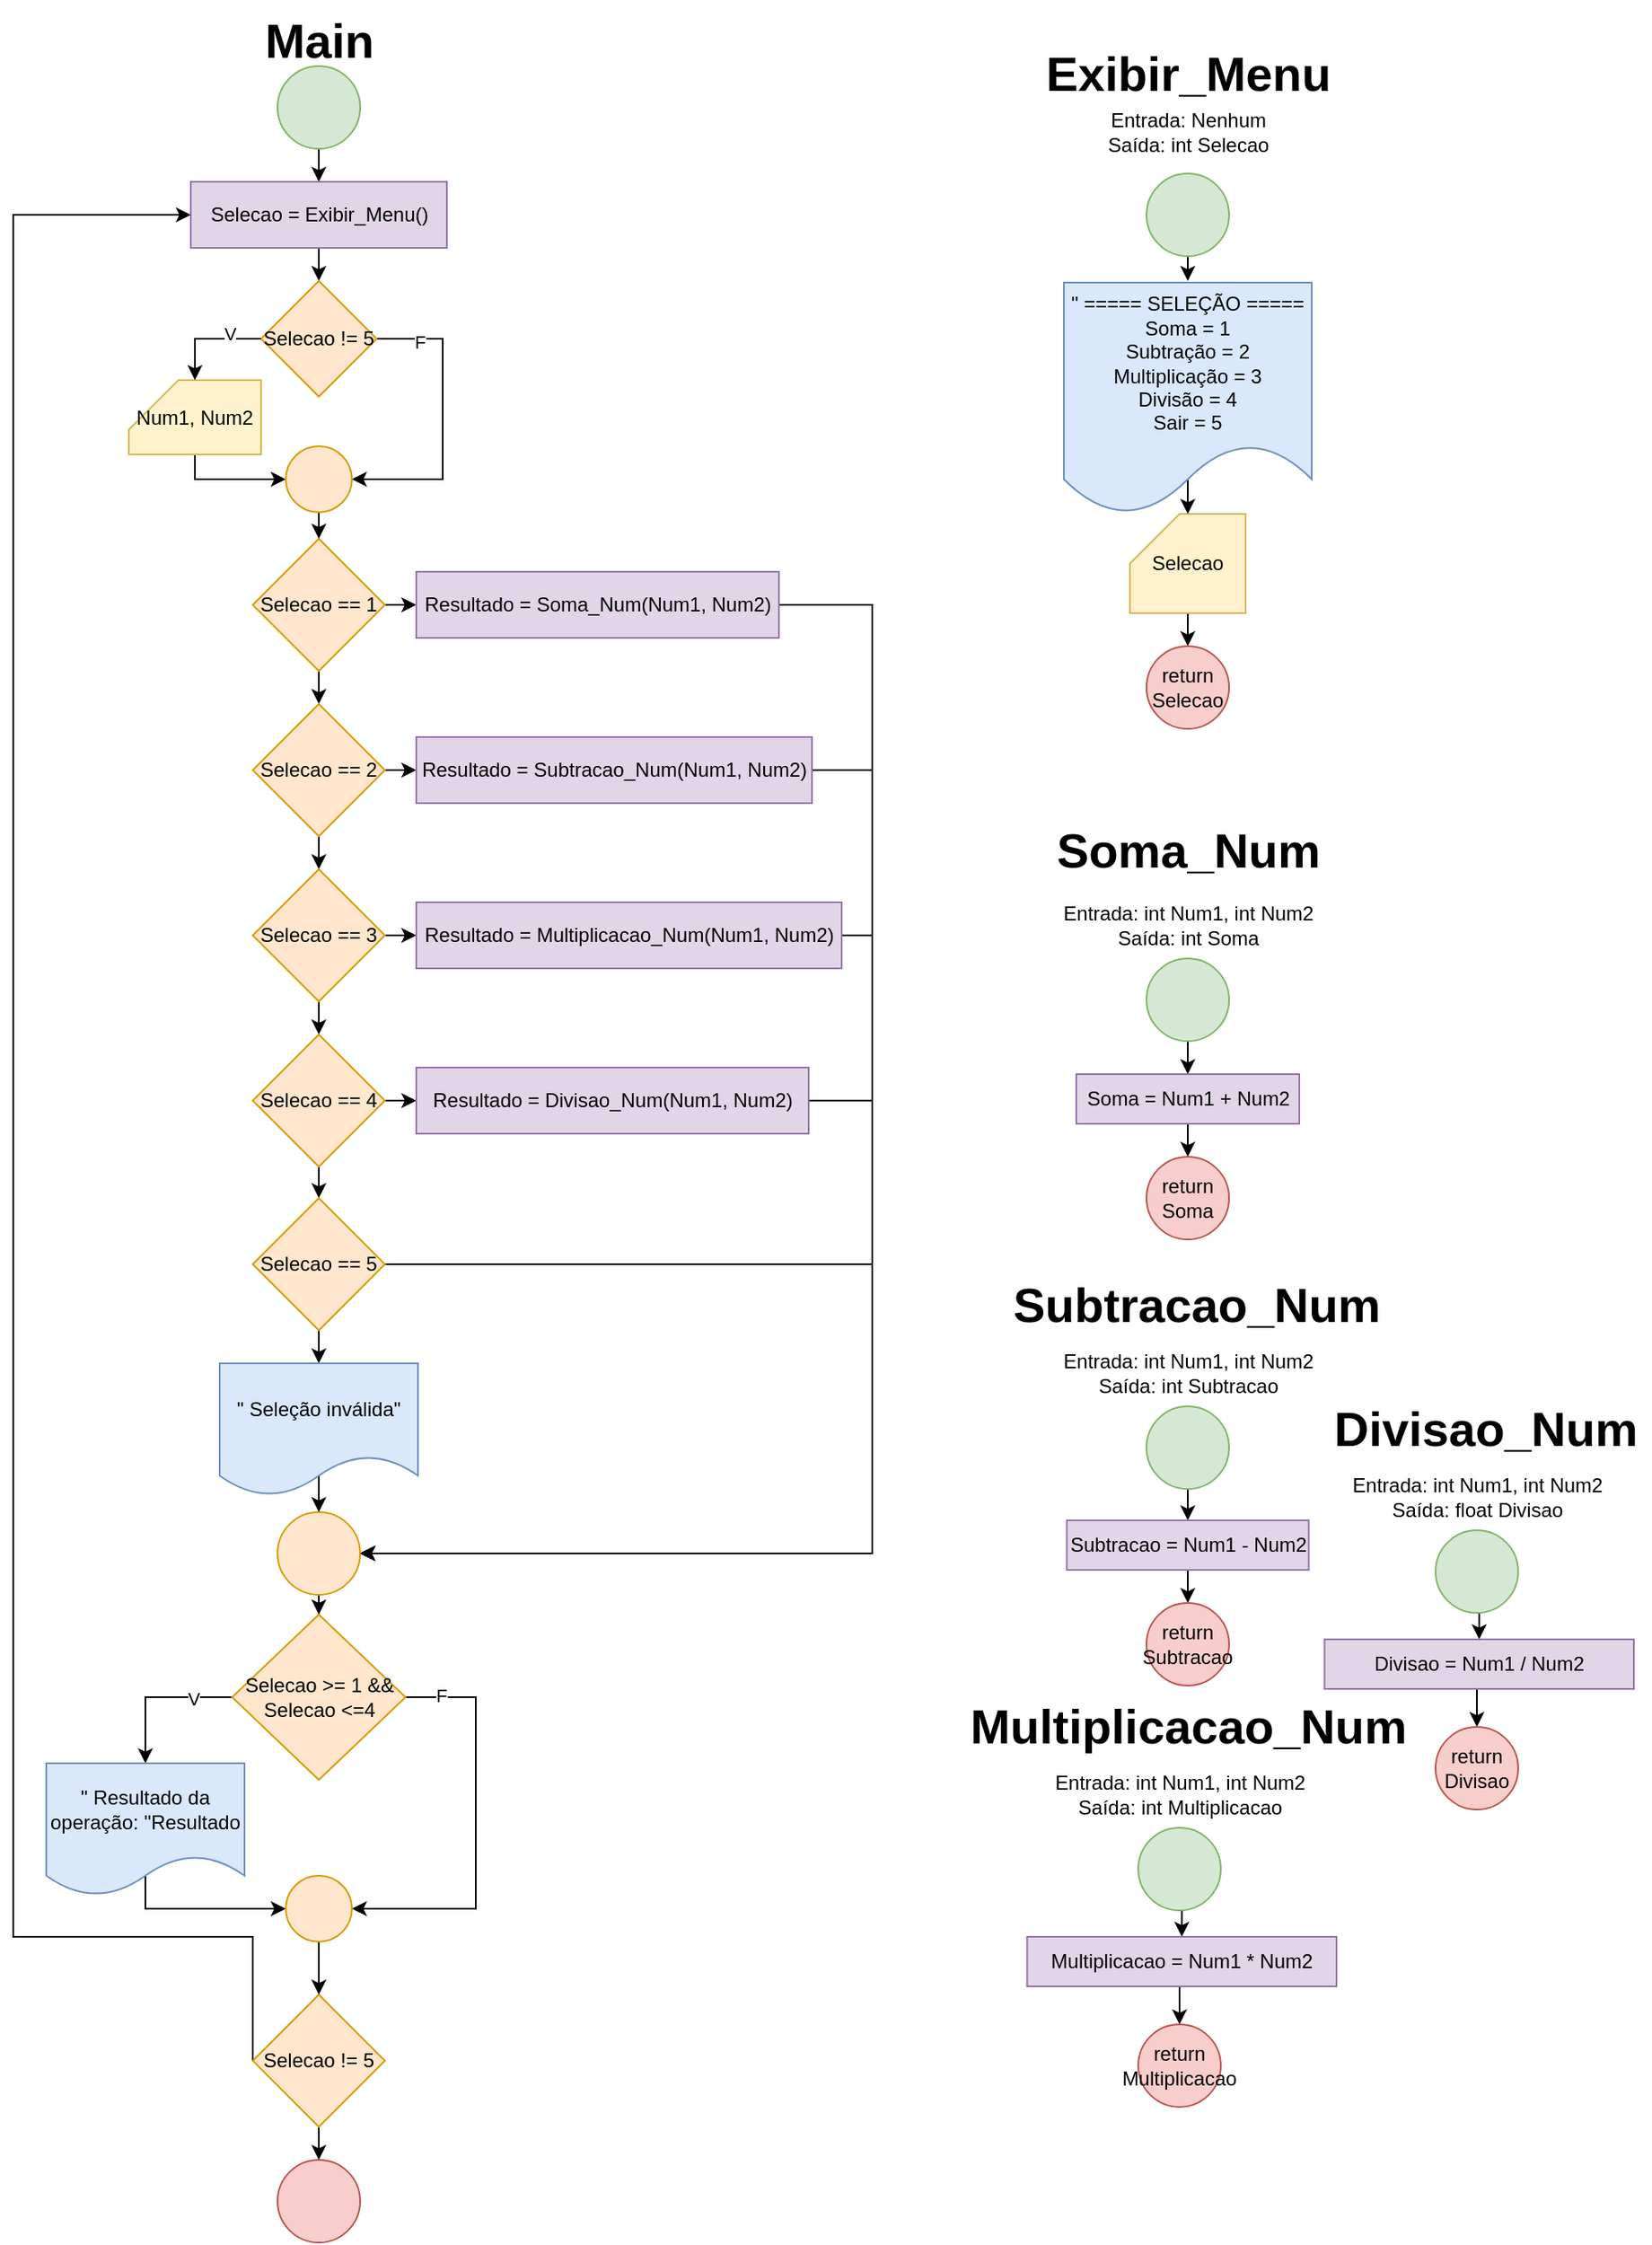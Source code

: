 <mxfile version="25.0.1">
  <diagram name="Página-1" id="6n9iw8YDM-041pqdBJ53">
    <mxGraphModel dx="1796" dy="536" grid="1" gridSize="10" guides="1" tooltips="1" connect="1" arrows="1" fold="1" page="1" pageScale="1" pageWidth="827" pageHeight="1169" math="0" shadow="0">
      <root>
        <mxCell id="0" />
        <mxCell id="1" parent="0" />
        <mxCell id="Hl7Yvto8ROGqyMRLLuv1-3" style="edgeStyle=orthogonalEdgeStyle;rounded=0;orthogonalLoop=1;jettySize=auto;html=1;exitX=0.5;exitY=1;exitDx=0;exitDy=0;entryX=0.5;entryY=0;entryDx=0;entryDy=0;" parent="1" source="Hl7Yvto8ROGqyMRLLuv1-1" target="Hl7Yvto8ROGqyMRLLuv1-2" edge="1">
          <mxGeometry relative="1" as="geometry" />
        </mxCell>
        <mxCell id="Hl7Yvto8ROGqyMRLLuv1-1" value="" style="ellipse;whiteSpace=wrap;html=1;aspect=fixed;fillColor=#d5e8d4;strokeColor=#82b366;" parent="1" vertex="1">
          <mxGeometry x="110" y="40" width="50" height="50" as="geometry" />
        </mxCell>
        <mxCell id="hM8NbakJgXw3nU0QwgC5-2" style="edgeStyle=orthogonalEdgeStyle;rounded=0;orthogonalLoop=1;jettySize=auto;html=1;exitX=0.5;exitY=1;exitDx=0;exitDy=0;entryX=0.5;entryY=0;entryDx=0;entryDy=0;" edge="1" parent="1" source="Hl7Yvto8ROGqyMRLLuv1-2" target="hM8NbakJgXw3nU0QwgC5-1">
          <mxGeometry relative="1" as="geometry" />
        </mxCell>
        <mxCell id="Hl7Yvto8ROGqyMRLLuv1-2" value="Selecao = Exibir_Menu()" style="rounded=0;whiteSpace=wrap;html=1;fillColor=#e1d5e7;strokeColor=#9673a6;" parent="1" vertex="1">
          <mxGeometry x="57.5" y="110" width="155" height="40" as="geometry" />
        </mxCell>
        <mxCell id="Hl7Yvto8ROGqyMRLLuv1-7" style="edgeStyle=orthogonalEdgeStyle;rounded=0;orthogonalLoop=1;jettySize=auto;html=1;exitX=0.5;exitY=1;exitDx=0;exitDy=0;entryX=0.5;entryY=0;entryDx=0;entryDy=0;" parent="1" source="Hl7Yvto8ROGqyMRLLuv1-4" target="Hl7Yvto8ROGqyMRLLuv1-6" edge="1">
          <mxGeometry relative="1" as="geometry" />
        </mxCell>
        <mxCell id="Hl7Yvto8ROGqyMRLLuv1-13" style="edgeStyle=orthogonalEdgeStyle;rounded=0;orthogonalLoop=1;jettySize=auto;html=1;exitX=1;exitY=0.5;exitDx=0;exitDy=0;entryX=0;entryY=0.5;entryDx=0;entryDy=0;" parent="1" source="Hl7Yvto8ROGqyMRLLuv1-4" target="Hl7Yvto8ROGqyMRLLuv1-12" edge="1">
          <mxGeometry relative="1" as="geometry" />
        </mxCell>
        <mxCell id="Hl7Yvto8ROGqyMRLLuv1-4" value="Selecao == 1" style="rhombus;whiteSpace=wrap;html=1;fillColor=#ffe6cc;strokeColor=#d79b00;" parent="1" vertex="1">
          <mxGeometry x="95" y="326" width="80" height="80" as="geometry" />
        </mxCell>
        <mxCell id="Hl7Yvto8ROGqyMRLLuv1-9" style="edgeStyle=orthogonalEdgeStyle;rounded=0;orthogonalLoop=1;jettySize=auto;html=1;exitX=0.5;exitY=1;exitDx=0;exitDy=0;entryX=0.5;entryY=0;entryDx=0;entryDy=0;" parent="1" source="Hl7Yvto8ROGqyMRLLuv1-6" target="Hl7Yvto8ROGqyMRLLuv1-8" edge="1">
          <mxGeometry relative="1" as="geometry" />
        </mxCell>
        <mxCell id="Hl7Yvto8ROGqyMRLLuv1-16" style="edgeStyle=orthogonalEdgeStyle;rounded=0;orthogonalLoop=1;jettySize=auto;html=1;exitX=1;exitY=0.5;exitDx=0;exitDy=0;entryX=0;entryY=0.5;entryDx=0;entryDy=0;" parent="1" source="Hl7Yvto8ROGqyMRLLuv1-6" target="Hl7Yvto8ROGqyMRLLuv1-14" edge="1">
          <mxGeometry relative="1" as="geometry" />
        </mxCell>
        <mxCell id="Hl7Yvto8ROGqyMRLLuv1-6" value="Selecao == 2" style="rhombus;whiteSpace=wrap;html=1;fillColor=#ffe6cc;strokeColor=#d79b00;" parent="1" vertex="1">
          <mxGeometry x="95" y="426" width="80" height="80" as="geometry" />
        </mxCell>
        <mxCell id="Hl7Yvto8ROGqyMRLLuv1-11" style="edgeStyle=orthogonalEdgeStyle;rounded=0;orthogonalLoop=1;jettySize=auto;html=1;exitX=0.5;exitY=1;exitDx=0;exitDy=0;entryX=0.5;entryY=0;entryDx=0;entryDy=0;" parent="1" source="Hl7Yvto8ROGqyMRLLuv1-8" target="Hl7Yvto8ROGqyMRLLuv1-10" edge="1">
          <mxGeometry relative="1" as="geometry" />
        </mxCell>
        <mxCell id="Hl7Yvto8ROGqyMRLLuv1-19" style="edgeStyle=orthogonalEdgeStyle;rounded=0;orthogonalLoop=1;jettySize=auto;html=1;exitX=1;exitY=0.5;exitDx=0;exitDy=0;entryX=0;entryY=0.5;entryDx=0;entryDy=0;" parent="1" source="Hl7Yvto8ROGqyMRLLuv1-8" target="Hl7Yvto8ROGqyMRLLuv1-17" edge="1">
          <mxGeometry relative="1" as="geometry" />
        </mxCell>
        <mxCell id="Hl7Yvto8ROGqyMRLLuv1-8" value="Selecao == 3" style="rhombus;whiteSpace=wrap;html=1;fillColor=#ffe6cc;strokeColor=#d79b00;" parent="1" vertex="1">
          <mxGeometry x="95" y="526" width="80" height="80" as="geometry" />
        </mxCell>
        <mxCell id="Hl7Yvto8ROGqyMRLLuv1-20" style="edgeStyle=orthogonalEdgeStyle;rounded=0;orthogonalLoop=1;jettySize=auto;html=1;exitX=1;exitY=0.5;exitDx=0;exitDy=0;entryX=0;entryY=0.5;entryDx=0;entryDy=0;" parent="1" source="Hl7Yvto8ROGqyMRLLuv1-10" target="Hl7Yvto8ROGqyMRLLuv1-18" edge="1">
          <mxGeometry relative="1" as="geometry" />
        </mxCell>
        <mxCell id="Hl7Yvto8ROGqyMRLLuv1-123" style="edgeStyle=orthogonalEdgeStyle;rounded=0;orthogonalLoop=1;jettySize=auto;html=1;exitX=0.5;exitY=1;exitDx=0;exitDy=0;entryX=0.5;entryY=0;entryDx=0;entryDy=0;" parent="1" source="Hl7Yvto8ROGqyMRLLuv1-10" target="Hl7Yvto8ROGqyMRLLuv1-122" edge="1">
          <mxGeometry relative="1" as="geometry" />
        </mxCell>
        <mxCell id="Hl7Yvto8ROGqyMRLLuv1-10" value="Selecao == 4" style="rhombus;whiteSpace=wrap;html=1;fillColor=#ffe6cc;strokeColor=#d79b00;" parent="1" vertex="1">
          <mxGeometry x="95" y="626" width="80" height="80" as="geometry" />
        </mxCell>
        <mxCell id="Hl7Yvto8ROGqyMRLLuv1-133" style="edgeStyle=orthogonalEdgeStyle;rounded=0;orthogonalLoop=1;jettySize=auto;html=1;exitX=1;exitY=0.5;exitDx=0;exitDy=0;entryX=1;entryY=0.5;entryDx=0;entryDy=0;" parent="1" source="Hl7Yvto8ROGqyMRLLuv1-12" target="Hl7Yvto8ROGqyMRLLuv1-21" edge="1">
          <mxGeometry relative="1" as="geometry">
            <Array as="points">
              <mxPoint x="470" y="366" />
              <mxPoint x="470" y="940" />
            </Array>
          </mxGeometry>
        </mxCell>
        <mxCell id="Hl7Yvto8ROGqyMRLLuv1-12" value="Resultado = Soma_Num(Num1, Num2)" style="rounded=0;whiteSpace=wrap;html=1;fillColor=#e1d5e7;strokeColor=#9673a6;" parent="1" vertex="1">
          <mxGeometry x="194" y="346" width="219.5" height="40" as="geometry" />
        </mxCell>
        <mxCell id="Hl7Yvto8ROGqyMRLLuv1-132" style="edgeStyle=orthogonalEdgeStyle;rounded=0;orthogonalLoop=1;jettySize=auto;html=1;exitX=1;exitY=0.5;exitDx=0;exitDy=0;entryX=1;entryY=0.5;entryDx=0;entryDy=0;" parent="1" source="Hl7Yvto8ROGqyMRLLuv1-14" target="Hl7Yvto8ROGqyMRLLuv1-21" edge="1">
          <mxGeometry relative="1" as="geometry">
            <Array as="points">
              <mxPoint x="470" y="466" />
              <mxPoint x="470" y="940" />
            </Array>
          </mxGeometry>
        </mxCell>
        <mxCell id="Hl7Yvto8ROGqyMRLLuv1-14" value="Resultado = Subtracao_Num(Num1, Num2)" style="rounded=0;whiteSpace=wrap;html=1;fillColor=#e1d5e7;strokeColor=#9673a6;" parent="1" vertex="1">
          <mxGeometry x="194" y="446" width="239.5" height="40" as="geometry" />
        </mxCell>
        <mxCell id="Hl7Yvto8ROGqyMRLLuv1-131" style="edgeStyle=orthogonalEdgeStyle;rounded=0;orthogonalLoop=1;jettySize=auto;html=1;exitX=1;exitY=0.5;exitDx=0;exitDy=0;entryX=1;entryY=0.5;entryDx=0;entryDy=0;" parent="1" source="Hl7Yvto8ROGqyMRLLuv1-17" target="Hl7Yvto8ROGqyMRLLuv1-21" edge="1">
          <mxGeometry relative="1" as="geometry">
            <Array as="points">
              <mxPoint x="470" y="566" />
              <mxPoint x="470" y="940" />
            </Array>
          </mxGeometry>
        </mxCell>
        <mxCell id="Hl7Yvto8ROGqyMRLLuv1-17" value="Resultado = Multiplicacao_Num(Num1, Num2)" style="rounded=0;whiteSpace=wrap;html=1;fillColor=#e1d5e7;strokeColor=#9673a6;" parent="1" vertex="1">
          <mxGeometry x="194" y="546" width="257.5" height="40" as="geometry" />
        </mxCell>
        <mxCell id="Hl7Yvto8ROGqyMRLLuv1-130" style="edgeStyle=orthogonalEdgeStyle;rounded=0;orthogonalLoop=1;jettySize=auto;html=1;exitX=1;exitY=0.5;exitDx=0;exitDy=0;entryX=1;entryY=0.5;entryDx=0;entryDy=0;" parent="1" source="Hl7Yvto8ROGqyMRLLuv1-18" target="Hl7Yvto8ROGqyMRLLuv1-21" edge="1">
          <mxGeometry relative="1" as="geometry">
            <Array as="points">
              <mxPoint x="470" y="666" />
              <mxPoint x="470" y="940" />
            </Array>
          </mxGeometry>
        </mxCell>
        <mxCell id="Hl7Yvto8ROGqyMRLLuv1-18" value="Resultado = Divisao_Num(Num1, Num2)" style="rounded=0;whiteSpace=wrap;html=1;fillColor=#e1d5e7;strokeColor=#9673a6;" parent="1" vertex="1">
          <mxGeometry x="194" y="646" width="237.5" height="40" as="geometry" />
        </mxCell>
        <mxCell id="Hl7Yvto8ROGqyMRLLuv1-100" style="edgeStyle=orthogonalEdgeStyle;rounded=0;orthogonalLoop=1;jettySize=auto;html=1;exitX=0.5;exitY=1;exitDx=0;exitDy=0;" parent="1" source="Hl7Yvto8ROGqyMRLLuv1-21" target="Hl7Yvto8ROGqyMRLLuv1-99" edge="1">
          <mxGeometry relative="1" as="geometry" />
        </mxCell>
        <mxCell id="Hl7Yvto8ROGqyMRLLuv1-21" value="" style="ellipse;whiteSpace=wrap;html=1;aspect=fixed;fillColor=#ffe6cc;strokeColor=#d79b00;" parent="1" vertex="1">
          <mxGeometry x="110" y="915" width="50" height="50" as="geometry" />
        </mxCell>
        <mxCell id="Hl7Yvto8ROGqyMRLLuv1-32" value="" style="ellipse;whiteSpace=wrap;html=1;aspect=fixed;fillColor=#f8cecc;strokeColor=#b85450;" parent="1" vertex="1">
          <mxGeometry x="110.0" y="1307" width="50" height="50" as="geometry" />
        </mxCell>
        <mxCell id="Hl7Yvto8ROGqyMRLLuv1-38" value="Main" style="text;html=1;align=center;verticalAlign=middle;resizable=0;points=[];autosize=1;strokeColor=none;fillColor=none;fontSize=29;fontStyle=1" parent="1" vertex="1">
          <mxGeometry x="90.01" width="90" height="50" as="geometry" />
        </mxCell>
        <mxCell id="Hl7Yvto8ROGqyMRLLuv1-39" value="Exibir_Menu" style="text;html=1;align=center;verticalAlign=middle;resizable=0;points=[];autosize=1;strokeColor=none;fillColor=none;fontSize=29;fontStyle=1" parent="1" vertex="1">
          <mxGeometry x="571" y="20" width="180" height="50" as="geometry" />
        </mxCell>
        <mxCell id="Hl7Yvto8ROGqyMRLLuv1-40" value="Entrada: Nenhum&lt;div&gt;Saída: int Selecao&lt;/div&gt;" style="text;html=1;align=center;verticalAlign=middle;resizable=0;points=[];autosize=1;strokeColor=none;fillColor=none;" parent="1" vertex="1">
          <mxGeometry x="601" y="60" width="120" height="40" as="geometry" />
        </mxCell>
        <mxCell id="Hl7Yvto8ROGqyMRLLuv1-149" style="edgeStyle=orthogonalEdgeStyle;rounded=0;orthogonalLoop=1;jettySize=auto;html=1;exitX=0.5;exitY=1;exitDx=0;exitDy=0;" parent="1" source="Hl7Yvto8ROGqyMRLLuv1-44" edge="1">
          <mxGeometry relative="1" as="geometry">
            <mxPoint x="661" y="170" as="targetPoint" />
          </mxGeometry>
        </mxCell>
        <mxCell id="Hl7Yvto8ROGqyMRLLuv1-44" value="" style="ellipse;whiteSpace=wrap;html=1;aspect=fixed;fillColor=#d5e8d4;strokeColor=#82b366;" parent="1" vertex="1">
          <mxGeometry x="636" y="105" width="50" height="50" as="geometry" />
        </mxCell>
        <mxCell id="Hl7Yvto8ROGqyMRLLuv1-98" style="edgeStyle=orthogonalEdgeStyle;rounded=0;orthogonalLoop=1;jettySize=auto;html=1;exitX=0.5;exitY=1;exitDx=0;exitDy=0;exitPerimeter=0;entryX=0.5;entryY=0;entryDx=0;entryDy=0;" parent="1" source="Hl7Yvto8ROGqyMRLLuv1-45" target="Hl7Yvto8ROGqyMRLLuv1-47" edge="1">
          <mxGeometry relative="1" as="geometry" />
        </mxCell>
        <mxCell id="Hl7Yvto8ROGqyMRLLuv1-45" value="Selecao" style="shape=card;whiteSpace=wrap;html=1;fillColor=#fff2cc;strokeColor=#d6b656;" parent="1" vertex="1">
          <mxGeometry x="626" y="311" width="70" height="60" as="geometry" />
        </mxCell>
        <mxCell id="Hl7Yvto8ROGqyMRLLuv1-47" value="return&lt;div&gt;Selecao&lt;/div&gt;" style="ellipse;whiteSpace=wrap;html=1;aspect=fixed;fillColor=#f8cecc;strokeColor=#b85450;" parent="1" vertex="1">
          <mxGeometry x="636" y="391" width="50" height="50" as="geometry" />
        </mxCell>
        <mxCell id="Hl7Yvto8ROGqyMRLLuv1-49" value="Soma_Num" style="text;html=1;align=center;verticalAlign=middle;resizable=0;points=[];autosize=1;strokeColor=none;fillColor=none;fontSize=29;fontStyle=1" parent="1" vertex="1">
          <mxGeometry x="571" y="490" width="180" height="50" as="geometry" />
        </mxCell>
        <mxCell id="Hl7Yvto8ROGqyMRLLuv1-50" value="Entrada: int Num1, int Num2&lt;div&gt;Saída: int Soma&lt;/div&gt;" style="text;html=1;align=center;verticalAlign=middle;resizable=0;points=[];autosize=1;strokeColor=none;fillColor=none;" parent="1" vertex="1">
          <mxGeometry x="576" y="540" width="170" height="40" as="geometry" />
        </mxCell>
        <mxCell id="Hl7Yvto8ROGqyMRLLuv1-53" style="edgeStyle=orthogonalEdgeStyle;rounded=0;orthogonalLoop=1;jettySize=auto;html=1;exitX=0.5;exitY=1;exitDx=0;exitDy=0;entryX=0.5;entryY=0;entryDx=0;entryDy=0;" parent="1" source="Hl7Yvto8ROGqyMRLLuv1-51" target="Hl7Yvto8ROGqyMRLLuv1-52" edge="1">
          <mxGeometry relative="1" as="geometry" />
        </mxCell>
        <mxCell id="Hl7Yvto8ROGqyMRLLuv1-51" value="" style="ellipse;whiteSpace=wrap;html=1;aspect=fixed;fillColor=#d5e8d4;strokeColor=#82b366;" parent="1" vertex="1">
          <mxGeometry x="636" y="580" width="50" height="50" as="geometry" />
        </mxCell>
        <mxCell id="Hl7Yvto8ROGqyMRLLuv1-71" style="edgeStyle=orthogonalEdgeStyle;rounded=0;orthogonalLoop=1;jettySize=auto;html=1;exitX=0.5;exitY=1;exitDx=0;exitDy=0;entryX=0.5;entryY=0;entryDx=0;entryDy=0;" parent="1" source="Hl7Yvto8ROGqyMRLLuv1-52" target="Hl7Yvto8ROGqyMRLLuv1-70" edge="1">
          <mxGeometry relative="1" as="geometry" />
        </mxCell>
        <mxCell id="Hl7Yvto8ROGqyMRLLuv1-52" value="Soma = Num1 + Num2" style="rounded=0;whiteSpace=wrap;html=1;fillColor=#e1d5e7;strokeColor=#9673a6;" parent="1" vertex="1">
          <mxGeometry x="593.5" y="650" width="135" height="30" as="geometry" />
        </mxCell>
        <mxCell id="Hl7Yvto8ROGqyMRLLuv1-70" value="return&lt;div&gt;Soma&lt;/div&gt;" style="ellipse;whiteSpace=wrap;html=1;aspect=fixed;fillColor=#f8cecc;strokeColor=#b85450;" parent="1" vertex="1">
          <mxGeometry x="636" y="700" width="50" height="50" as="geometry" />
        </mxCell>
        <mxCell id="Hl7Yvto8ROGqyMRLLuv1-76" style="edgeStyle=orthogonalEdgeStyle;rounded=0;orthogonalLoop=1;jettySize=auto;html=1;exitX=0.5;exitY=1;exitDx=0;exitDy=0;entryX=0.5;entryY=0;entryDx=0;entryDy=0;" parent="1" source="Hl7Yvto8ROGqyMRLLuv1-74" target="Hl7Yvto8ROGqyMRLLuv1-32" edge="1">
          <mxGeometry relative="1" as="geometry" />
        </mxCell>
        <mxCell id="Hl7Yvto8ROGqyMRLLuv1-110" style="edgeStyle=orthogonalEdgeStyle;rounded=0;orthogonalLoop=1;jettySize=auto;html=1;exitX=0;exitY=0.5;exitDx=0;exitDy=0;entryX=0;entryY=0.5;entryDx=0;entryDy=0;" parent="1" source="Hl7Yvto8ROGqyMRLLuv1-74" target="Hl7Yvto8ROGqyMRLLuv1-2" edge="1">
          <mxGeometry relative="1" as="geometry">
            <Array as="points">
              <mxPoint x="-50" y="1172" />
              <mxPoint x="-50" y="130" />
            </Array>
          </mxGeometry>
        </mxCell>
        <mxCell id="Hl7Yvto8ROGqyMRLLuv1-74" value="Selecao != 5" style="rhombus;whiteSpace=wrap;html=1;fillColor=#ffe6cc;strokeColor=#d79b00;" parent="1" vertex="1">
          <mxGeometry x="95.01" y="1207" width="80" height="80" as="geometry" />
        </mxCell>
        <mxCell id="Hl7Yvto8ROGqyMRLLuv1-102" style="edgeStyle=orthogonalEdgeStyle;rounded=0;orthogonalLoop=1;jettySize=auto;html=1;exitX=0;exitY=0.5;exitDx=0;exitDy=0;entryX=0.5;entryY=0;entryDx=0;entryDy=0;" parent="1" source="Hl7Yvto8ROGqyMRLLuv1-99" target="Hl7Yvto8ROGqyMRLLuv1-95" edge="1">
          <mxGeometry relative="1" as="geometry" />
        </mxCell>
        <mxCell id="Hl7Yvto8ROGqyMRLLuv1-103" value="V" style="edgeLabel;html=1;align=center;verticalAlign=middle;resizable=0;points=[];" parent="Hl7Yvto8ROGqyMRLLuv1-102" vertex="1" connectable="0">
          <mxGeometry x="-0.505" y="1" relative="1" as="geometry">
            <mxPoint x="-1" as="offset" />
          </mxGeometry>
        </mxCell>
        <mxCell id="Hl7Yvto8ROGqyMRLLuv1-106" style="edgeStyle=orthogonalEdgeStyle;rounded=0;orthogonalLoop=1;jettySize=auto;html=1;exitX=1;exitY=0.5;exitDx=0;exitDy=0;entryX=1;entryY=0.5;entryDx=0;entryDy=0;" parent="1" source="Hl7Yvto8ROGqyMRLLuv1-99" target="Hl7Yvto8ROGqyMRLLuv1-104" edge="1">
          <mxGeometry relative="1" as="geometry">
            <Array as="points">
              <mxPoint x="230" y="1027" />
              <mxPoint x="230" y="1155" />
            </Array>
          </mxGeometry>
        </mxCell>
        <mxCell id="Hl7Yvto8ROGqyMRLLuv1-107" value="F" style="edgeLabel;html=1;align=center;verticalAlign=middle;resizable=0;points=[];" parent="Hl7Yvto8ROGqyMRLLuv1-106" vertex="1" connectable="0">
          <mxGeometry x="-0.824" y="2" relative="1" as="geometry">
            <mxPoint y="1" as="offset" />
          </mxGeometry>
        </mxCell>
        <mxCell id="Hl7Yvto8ROGqyMRLLuv1-99" value="Selecao &amp;gt;= 1 &amp;amp;&amp;amp; Selecao &amp;lt;=4" style="rhombus;whiteSpace=wrap;html=1;fillColor=#ffe6cc;strokeColor=#d79b00;" parent="1" vertex="1">
          <mxGeometry x="82.5" y="977" width="105" height="100" as="geometry" />
        </mxCell>
        <mxCell id="Hl7Yvto8ROGqyMRLLuv1-105" style="edgeStyle=orthogonalEdgeStyle;rounded=0;orthogonalLoop=1;jettySize=auto;html=1;exitX=0.5;exitY=0;exitDx=0;exitDy=0;entryX=0;entryY=0.5;entryDx=0;entryDy=0;" parent="1" source="Hl7Yvto8ROGqyMRLLuv1-95" target="Hl7Yvto8ROGqyMRLLuv1-104" edge="1">
          <mxGeometry relative="1" as="geometry">
            <Array as="points">
              <mxPoint x="30" y="1155" />
            </Array>
          </mxGeometry>
        </mxCell>
        <mxCell id="Hl7Yvto8ROGqyMRLLuv1-95" value="&quot; Resultado da operação: &quot;Resultado" style="shape=document;whiteSpace=wrap;html=1;boundedLbl=1;fillColor=#dae8fc;strokeColor=#6c8ebf;" parent="1" vertex="1">
          <mxGeometry x="-29.99" y="1067" width="120" height="80" as="geometry" />
        </mxCell>
        <mxCell id="Hl7Yvto8ROGqyMRLLuv1-108" style="edgeStyle=orthogonalEdgeStyle;rounded=0;orthogonalLoop=1;jettySize=auto;html=1;exitX=0.5;exitY=1;exitDx=0;exitDy=0;entryX=0.5;entryY=0;entryDx=0;entryDy=0;" parent="1" source="Hl7Yvto8ROGqyMRLLuv1-104" target="Hl7Yvto8ROGqyMRLLuv1-74" edge="1">
          <mxGeometry relative="1" as="geometry" />
        </mxCell>
        <mxCell id="Hl7Yvto8ROGqyMRLLuv1-104" value="" style="ellipse;whiteSpace=wrap;html=1;aspect=fixed;fillColor=#ffe6cc;strokeColor=#d79b00;" parent="1" vertex="1">
          <mxGeometry x="115.01" y="1135" width="40" height="40" as="geometry" />
        </mxCell>
        <mxCell id="hM8NbakJgXw3nU0QwgC5-6" style="edgeStyle=orthogonalEdgeStyle;rounded=0;orthogonalLoop=1;jettySize=auto;html=1;exitX=0.5;exitY=1;exitDx=0;exitDy=0;exitPerimeter=0;entryX=0;entryY=0.5;entryDx=0;entryDy=0;" edge="1" parent="1" source="Hl7Yvto8ROGqyMRLLuv1-111" target="hM8NbakJgXw3nU0QwgC5-5">
          <mxGeometry relative="1" as="geometry">
            <Array as="points">
              <mxPoint x="60" y="290" />
            </Array>
          </mxGeometry>
        </mxCell>
        <mxCell id="Hl7Yvto8ROGqyMRLLuv1-111" value="Num1, Num2" style="shape=card;whiteSpace=wrap;html=1;fillColor=#fff2cc;strokeColor=#d6b656;" parent="1" vertex="1">
          <mxGeometry x="20" y="230" width="80" height="45" as="geometry" />
        </mxCell>
        <mxCell id="Hl7Yvto8ROGqyMRLLuv1-114" value="Subtracao_Num" style="text;html=1;align=center;verticalAlign=middle;resizable=0;points=[];autosize=1;strokeColor=none;fillColor=none;fontSize=29;fontStyle=1" parent="1" vertex="1">
          <mxGeometry x="551" y="765" width="230" height="50" as="geometry" />
        </mxCell>
        <mxCell id="Hl7Yvto8ROGqyMRLLuv1-115" value="Entrada: int Num1, int Num2&lt;div&gt;Saída: int Subtracao&lt;/div&gt;" style="text;html=1;align=center;verticalAlign=middle;resizable=0;points=[];autosize=1;strokeColor=none;fillColor=none;" parent="1" vertex="1">
          <mxGeometry x="576" y="811" width="170" height="40" as="geometry" />
        </mxCell>
        <mxCell id="Hl7Yvto8ROGqyMRLLuv1-118" style="edgeStyle=orthogonalEdgeStyle;rounded=0;orthogonalLoop=1;jettySize=auto;html=1;exitX=0.5;exitY=1;exitDx=0;exitDy=0;entryX=0.5;entryY=0;entryDx=0;entryDy=0;" parent="1" source="Hl7Yvto8ROGqyMRLLuv1-116" target="Hl7Yvto8ROGqyMRLLuv1-117" edge="1">
          <mxGeometry relative="1" as="geometry" />
        </mxCell>
        <mxCell id="Hl7Yvto8ROGqyMRLLuv1-116" value="" style="ellipse;whiteSpace=wrap;html=1;aspect=fixed;fillColor=#d5e8d4;strokeColor=#82b366;" parent="1" vertex="1">
          <mxGeometry x="636" y="851" width="50" height="50" as="geometry" />
        </mxCell>
        <mxCell id="Hl7Yvto8ROGqyMRLLuv1-120" style="edgeStyle=orthogonalEdgeStyle;rounded=0;orthogonalLoop=1;jettySize=auto;html=1;exitX=0.5;exitY=1;exitDx=0;exitDy=0;entryX=0.5;entryY=0;entryDx=0;entryDy=0;" parent="1" source="Hl7Yvto8ROGqyMRLLuv1-117" target="Hl7Yvto8ROGqyMRLLuv1-119" edge="1">
          <mxGeometry relative="1" as="geometry" />
        </mxCell>
        <mxCell id="Hl7Yvto8ROGqyMRLLuv1-117" value="Subtracao = Num1 - Num2" style="rounded=0;whiteSpace=wrap;html=1;fillColor=#e1d5e7;strokeColor=#9673a6;" parent="1" vertex="1">
          <mxGeometry x="587.75" y="920" width="146.5" height="30" as="geometry" />
        </mxCell>
        <mxCell id="Hl7Yvto8ROGqyMRLLuv1-119" value="return&lt;div&gt;Subtracao&lt;/div&gt;" style="ellipse;whiteSpace=wrap;html=1;aspect=fixed;fillColor=#f8cecc;strokeColor=#b85450;" parent="1" vertex="1">
          <mxGeometry x="636" y="970" width="50" height="50" as="geometry" />
        </mxCell>
        <mxCell id="Hl7Yvto8ROGqyMRLLuv1-124" style="edgeStyle=orthogonalEdgeStyle;rounded=0;orthogonalLoop=1;jettySize=auto;html=1;exitX=1;exitY=0.5;exitDx=0;exitDy=0;entryX=1;entryY=0.5;entryDx=0;entryDy=0;" parent="1" source="Hl7Yvto8ROGqyMRLLuv1-122" target="Hl7Yvto8ROGqyMRLLuv1-21" edge="1">
          <mxGeometry relative="1" as="geometry">
            <Array as="points">
              <mxPoint x="470" y="765" />
              <mxPoint x="470" y="940" />
            </Array>
          </mxGeometry>
        </mxCell>
        <mxCell id="Hl7Yvto8ROGqyMRLLuv1-128" style="edgeStyle=orthogonalEdgeStyle;rounded=0;orthogonalLoop=1;jettySize=auto;html=1;exitX=0.5;exitY=1;exitDx=0;exitDy=0;entryX=0.5;entryY=0;entryDx=0;entryDy=0;" parent="1" source="Hl7Yvto8ROGqyMRLLuv1-122" target="Hl7Yvto8ROGqyMRLLuv1-126" edge="1">
          <mxGeometry relative="1" as="geometry" />
        </mxCell>
        <mxCell id="Hl7Yvto8ROGqyMRLLuv1-122" value="Selecao == 5" style="rhombus;whiteSpace=wrap;html=1;fillColor=#ffe6cc;strokeColor=#d79b00;" parent="1" vertex="1">
          <mxGeometry x="95" y="725" width="80" height="80" as="geometry" />
        </mxCell>
        <mxCell id="Hl7Yvto8ROGqyMRLLuv1-129" style="edgeStyle=orthogonalEdgeStyle;rounded=0;orthogonalLoop=1;jettySize=auto;html=1;exitX=0.5;exitY=0;exitDx=0;exitDy=0;entryX=0.5;entryY=0;entryDx=0;entryDy=0;" parent="1" source="Hl7Yvto8ROGqyMRLLuv1-126" target="Hl7Yvto8ROGqyMRLLuv1-21" edge="1">
          <mxGeometry relative="1" as="geometry">
            <Array as="points">
              <mxPoint x="135" y="855" />
              <mxPoint x="135" y="855" />
            </Array>
          </mxGeometry>
        </mxCell>
        <mxCell id="Hl7Yvto8ROGqyMRLLuv1-126" value="&quot; Seleção inválida&quot;" style="shape=document;whiteSpace=wrap;html=1;boundedLbl=1;fillColor=#dae8fc;strokeColor=#6c8ebf;" parent="1" vertex="1">
          <mxGeometry x="75" y="825" width="120" height="80" as="geometry" />
        </mxCell>
        <mxCell id="Hl7Yvto8ROGqyMRLLuv1-134" value="Multiplicacao_Num" style="text;html=1;align=center;verticalAlign=middle;resizable=0;points=[];autosize=1;strokeColor=none;fillColor=none;fontSize=29;fontStyle=1" parent="1" vertex="1">
          <mxGeometry x="526" y="1020" width="270" height="50" as="geometry" />
        </mxCell>
        <mxCell id="Hl7Yvto8ROGqyMRLLuv1-135" value="Entrada: int Num1, int Num2&lt;div&gt;Saída: int Multiplicacao&lt;/div&gt;" style="text;html=1;align=center;verticalAlign=middle;resizable=0;points=[];autosize=1;strokeColor=none;fillColor=none;" parent="1" vertex="1">
          <mxGeometry x="571" y="1066" width="170" height="40" as="geometry" />
        </mxCell>
        <mxCell id="Hl7Yvto8ROGqyMRLLuv1-136" style="edgeStyle=orthogonalEdgeStyle;rounded=0;orthogonalLoop=1;jettySize=auto;html=1;exitX=0.5;exitY=1;exitDx=0;exitDy=0;entryX=0.5;entryY=0;entryDx=0;entryDy=0;" parent="1" source="Hl7Yvto8ROGqyMRLLuv1-137" target="Hl7Yvto8ROGqyMRLLuv1-139" edge="1">
          <mxGeometry relative="1" as="geometry" />
        </mxCell>
        <mxCell id="Hl7Yvto8ROGqyMRLLuv1-137" value="" style="ellipse;whiteSpace=wrap;html=1;aspect=fixed;fillColor=#d5e8d4;strokeColor=#82b366;" parent="1" vertex="1">
          <mxGeometry x="631" y="1106" width="50" height="50" as="geometry" />
        </mxCell>
        <mxCell id="Hl7Yvto8ROGqyMRLLuv1-138" style="edgeStyle=orthogonalEdgeStyle;rounded=0;orthogonalLoop=1;jettySize=auto;html=1;exitX=0.5;exitY=1;exitDx=0;exitDy=0;entryX=0.5;entryY=0;entryDx=0;entryDy=0;" parent="1" source="Hl7Yvto8ROGqyMRLLuv1-139" target="Hl7Yvto8ROGqyMRLLuv1-140" edge="1">
          <mxGeometry relative="1" as="geometry" />
        </mxCell>
        <mxCell id="Hl7Yvto8ROGqyMRLLuv1-139" value="Multiplicacao = Num1 * Num2" style="rounded=0;whiteSpace=wrap;html=1;fillColor=#e1d5e7;strokeColor=#9673a6;" parent="1" vertex="1">
          <mxGeometry x="563.75" y="1172" width="187.25" height="30" as="geometry" />
        </mxCell>
        <mxCell id="Hl7Yvto8ROGqyMRLLuv1-140" value="return&lt;div&gt;Multiplicacao&lt;/div&gt;" style="ellipse;whiteSpace=wrap;html=1;aspect=fixed;fillColor=#f8cecc;strokeColor=#b85450;" parent="1" vertex="1">
          <mxGeometry x="631" y="1225" width="50" height="50" as="geometry" />
        </mxCell>
        <mxCell id="Hl7Yvto8ROGqyMRLLuv1-141" value="Divisao_Num" style="text;html=1;align=center;verticalAlign=middle;resizable=0;points=[];autosize=1;strokeColor=none;fillColor=none;fontSize=29;fontStyle=1" parent="1" vertex="1">
          <mxGeometry x="741" y="840" width="200" height="50" as="geometry" />
        </mxCell>
        <mxCell id="Hl7Yvto8ROGqyMRLLuv1-142" value="Entrada: int Num1, int Num2&lt;div&gt;Saída: float Divisao&lt;/div&gt;" style="text;html=1;align=center;verticalAlign=middle;resizable=0;points=[];autosize=1;strokeColor=none;fillColor=none;" parent="1" vertex="1">
          <mxGeometry x="751" y="886" width="170" height="40" as="geometry" />
        </mxCell>
        <mxCell id="Hl7Yvto8ROGqyMRLLuv1-143" style="edgeStyle=orthogonalEdgeStyle;rounded=0;orthogonalLoop=1;jettySize=auto;html=1;exitX=0.5;exitY=1;exitDx=0;exitDy=0;entryX=0.5;entryY=0;entryDx=0;entryDy=0;" parent="1" source="Hl7Yvto8ROGqyMRLLuv1-144" target="Hl7Yvto8ROGqyMRLLuv1-146" edge="1">
          <mxGeometry relative="1" as="geometry" />
        </mxCell>
        <mxCell id="Hl7Yvto8ROGqyMRLLuv1-144" value="" style="ellipse;whiteSpace=wrap;html=1;aspect=fixed;fillColor=#d5e8d4;strokeColor=#82b366;" parent="1" vertex="1">
          <mxGeometry x="811" y="926" width="50" height="50" as="geometry" />
        </mxCell>
        <mxCell id="Hl7Yvto8ROGqyMRLLuv1-145" style="edgeStyle=orthogonalEdgeStyle;rounded=0;orthogonalLoop=1;jettySize=auto;html=1;exitX=0.5;exitY=1;exitDx=0;exitDy=0;entryX=0.5;entryY=0;entryDx=0;entryDy=0;" parent="1" source="Hl7Yvto8ROGqyMRLLuv1-146" target="Hl7Yvto8ROGqyMRLLuv1-147" edge="1">
          <mxGeometry relative="1" as="geometry" />
        </mxCell>
        <mxCell id="Hl7Yvto8ROGqyMRLLuv1-146" value="Divisao = Num1 / Num2" style="rounded=0;whiteSpace=wrap;html=1;fillColor=#e1d5e7;strokeColor=#9673a6;" parent="1" vertex="1">
          <mxGeometry x="743.75" y="992" width="187.25" height="30" as="geometry" />
        </mxCell>
        <mxCell id="Hl7Yvto8ROGqyMRLLuv1-147" value="return&lt;div&gt;Divisao&lt;/div&gt;" style="ellipse;whiteSpace=wrap;html=1;aspect=fixed;fillColor=#f8cecc;strokeColor=#b85450;" parent="1" vertex="1">
          <mxGeometry x="811" y="1045" width="50" height="50" as="geometry" />
        </mxCell>
        <mxCell id="Hl7Yvto8ROGqyMRLLuv1-151" style="edgeStyle=orthogonalEdgeStyle;rounded=0;orthogonalLoop=1;jettySize=auto;html=1;exitX=0.5;exitY=0;exitDx=0;exitDy=0;entryX=0.5;entryY=0;entryDx=0;entryDy=0;entryPerimeter=0;" parent="1" source="Hl7Yvto8ROGqyMRLLuv1-148" target="Hl7Yvto8ROGqyMRLLuv1-45" edge="1">
          <mxGeometry relative="1" as="geometry">
            <Array as="points">
              <mxPoint x="661" y="240" />
              <mxPoint x="661" y="240" />
            </Array>
          </mxGeometry>
        </mxCell>
        <mxCell id="Hl7Yvto8ROGqyMRLLuv1-148" value="&quot; ===== SELEÇÃO =====&lt;div&gt;Soma = 1&lt;/div&gt;&lt;div&gt;Subtração = 2&lt;/div&gt;&lt;div&gt;Multiplicação = 3&lt;/div&gt;&lt;div&gt;Divisão = 4&lt;/div&gt;&lt;div&gt;Sair = 5&lt;/div&gt;" style="shape=document;whiteSpace=wrap;html=1;boundedLbl=1;fillColor=#dae8fc;strokeColor=#6c8ebf;" parent="1" vertex="1">
          <mxGeometry x="586" y="171" width="150" height="140" as="geometry" />
        </mxCell>
        <mxCell id="hM8NbakJgXw3nU0QwgC5-8" style="edgeStyle=orthogonalEdgeStyle;rounded=0;orthogonalLoop=1;jettySize=auto;html=1;exitX=1;exitY=0.5;exitDx=0;exitDy=0;entryX=1;entryY=0.5;entryDx=0;entryDy=0;" edge="1" parent="1" source="hM8NbakJgXw3nU0QwgC5-1" target="hM8NbakJgXw3nU0QwgC5-5">
          <mxGeometry relative="1" as="geometry">
            <Array as="points">
              <mxPoint x="210" y="205" />
              <mxPoint x="210" y="290" />
            </Array>
          </mxGeometry>
        </mxCell>
        <mxCell id="hM8NbakJgXw3nU0QwgC5-9" value="F" style="edgeLabel;html=1;align=center;verticalAlign=middle;resizable=0;points=[];" vertex="1" connectable="0" parent="hM8NbakJgXw3nU0QwgC5-8">
          <mxGeometry x="-0.719" y="-2" relative="1" as="geometry">
            <mxPoint as="offset" />
          </mxGeometry>
        </mxCell>
        <mxCell id="hM8NbakJgXw3nU0QwgC5-1" value="Selecao != 5" style="rhombus;whiteSpace=wrap;html=1;fillColor=#ffe6cc;strokeColor=#d79b00;" vertex="1" parent="1">
          <mxGeometry x="100.0" y="170" width="70" height="70" as="geometry" />
        </mxCell>
        <mxCell id="hM8NbakJgXw3nU0QwgC5-3" style="edgeStyle=orthogonalEdgeStyle;rounded=0;orthogonalLoop=1;jettySize=auto;html=1;exitX=0;exitY=0.5;exitDx=0;exitDy=0;entryX=0.5;entryY=0;entryDx=0;entryDy=0;entryPerimeter=0;" edge="1" parent="1" source="hM8NbakJgXw3nU0QwgC5-1" target="Hl7Yvto8ROGqyMRLLuv1-111">
          <mxGeometry relative="1" as="geometry" />
        </mxCell>
        <mxCell id="hM8NbakJgXw3nU0QwgC5-4" value="V" style="edgeLabel;html=1;align=center;verticalAlign=middle;resizable=0;points=[];" vertex="1" connectable="0" parent="hM8NbakJgXw3nU0QwgC5-3">
          <mxGeometry x="-0.4" y="-3" relative="1" as="geometry">
            <mxPoint as="offset" />
          </mxGeometry>
        </mxCell>
        <mxCell id="hM8NbakJgXw3nU0QwgC5-7" style="edgeStyle=orthogonalEdgeStyle;rounded=0;orthogonalLoop=1;jettySize=auto;html=1;exitX=0.5;exitY=1;exitDx=0;exitDy=0;entryX=0.5;entryY=0;entryDx=0;entryDy=0;" edge="1" parent="1" source="hM8NbakJgXw3nU0QwgC5-5" target="Hl7Yvto8ROGqyMRLLuv1-4">
          <mxGeometry relative="1" as="geometry" />
        </mxCell>
        <mxCell id="hM8NbakJgXw3nU0QwgC5-5" value="" style="ellipse;whiteSpace=wrap;html=1;aspect=fixed;fillColor=#ffe6cc;strokeColor=#d79b00;" vertex="1" parent="1">
          <mxGeometry x="115.0" y="270" width="40" height="40" as="geometry" />
        </mxCell>
      </root>
    </mxGraphModel>
  </diagram>
</mxfile>
